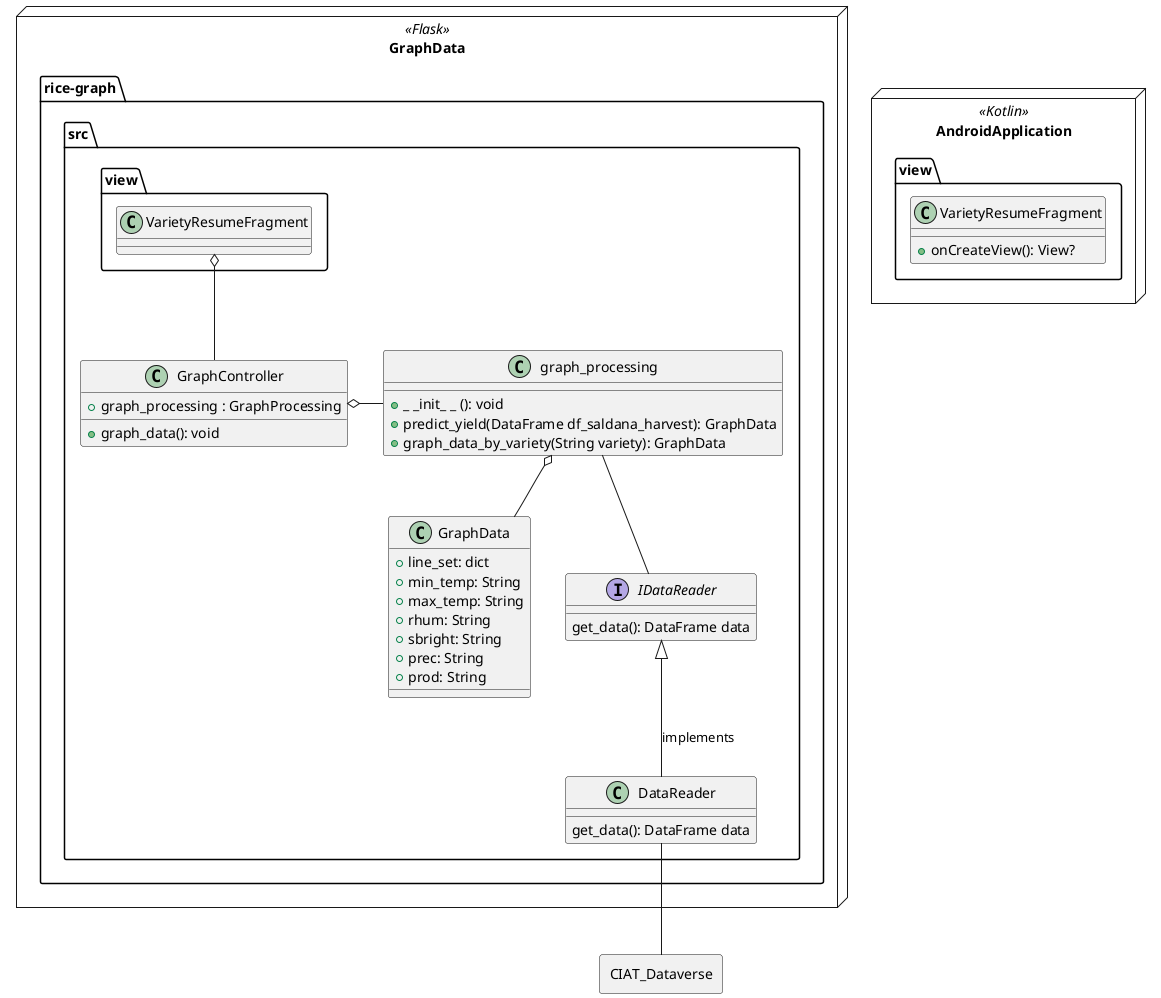 @startuml
'https://plantuml.com/class-diagram


node AndroidApplication <<Kotlin>> {
    namespace view {
        class VarietyResumeFragment  {
            + onCreateView(): View?
        }
    }
}

package CIAT_Dataverse <<Rectangle>> {
}
node GraphData <<Flask>> {
    namespace rice-graph.src {
        class graph_processing {
            + _ _init_ _ (): void
            + predict_yield(DataFrame df_saldana_harvest): GraphData
            + graph_data_by_variety(String variety): GraphData
        }
        class GraphController {
            + graph_processing : GraphProcessing
            + graph_data(): void
        }
        class GraphData {
            + line_set: dict
            + min_temp: String
            + max_temp: String
            + rhum: String
            + sbright: String
            + prec: String
            + prod: String
        }
        interface IDataReader {
            get_data(): DataFrame data
        }
        class DataReader {
            get_data(): DataFrame data
        }

        graph_processing o-- GraphData
        IDataReader <|-- DataReader  :implements
        DataReader -- CIAT_Dataverse
        GraphController o- graph_processing
        view.VarietyResumeFragment o-- GraphController
        graph_processing -- IDataReader
    }
}

@enduml